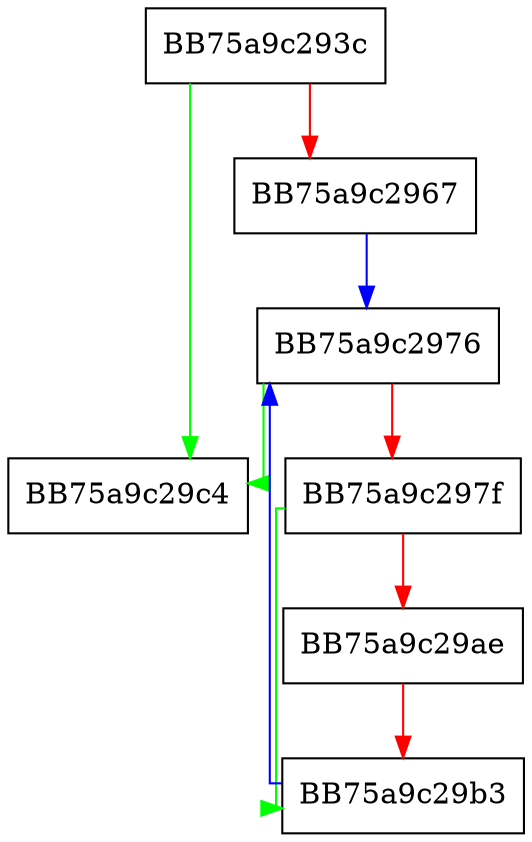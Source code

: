 digraph enumerate {
  node [shape="box"];
  graph [splines=ortho];
  BB75a9c293c -> BB75a9c29c4 [color="green"];
  BB75a9c293c -> BB75a9c2967 [color="red"];
  BB75a9c2967 -> BB75a9c2976 [color="blue"];
  BB75a9c2976 -> BB75a9c29c4 [color="green"];
  BB75a9c2976 -> BB75a9c297f [color="red"];
  BB75a9c297f -> BB75a9c29b3 [color="green"];
  BB75a9c297f -> BB75a9c29ae [color="red"];
  BB75a9c29ae -> BB75a9c29b3 [color="red"];
  BB75a9c29b3 -> BB75a9c2976 [color="blue"];
}